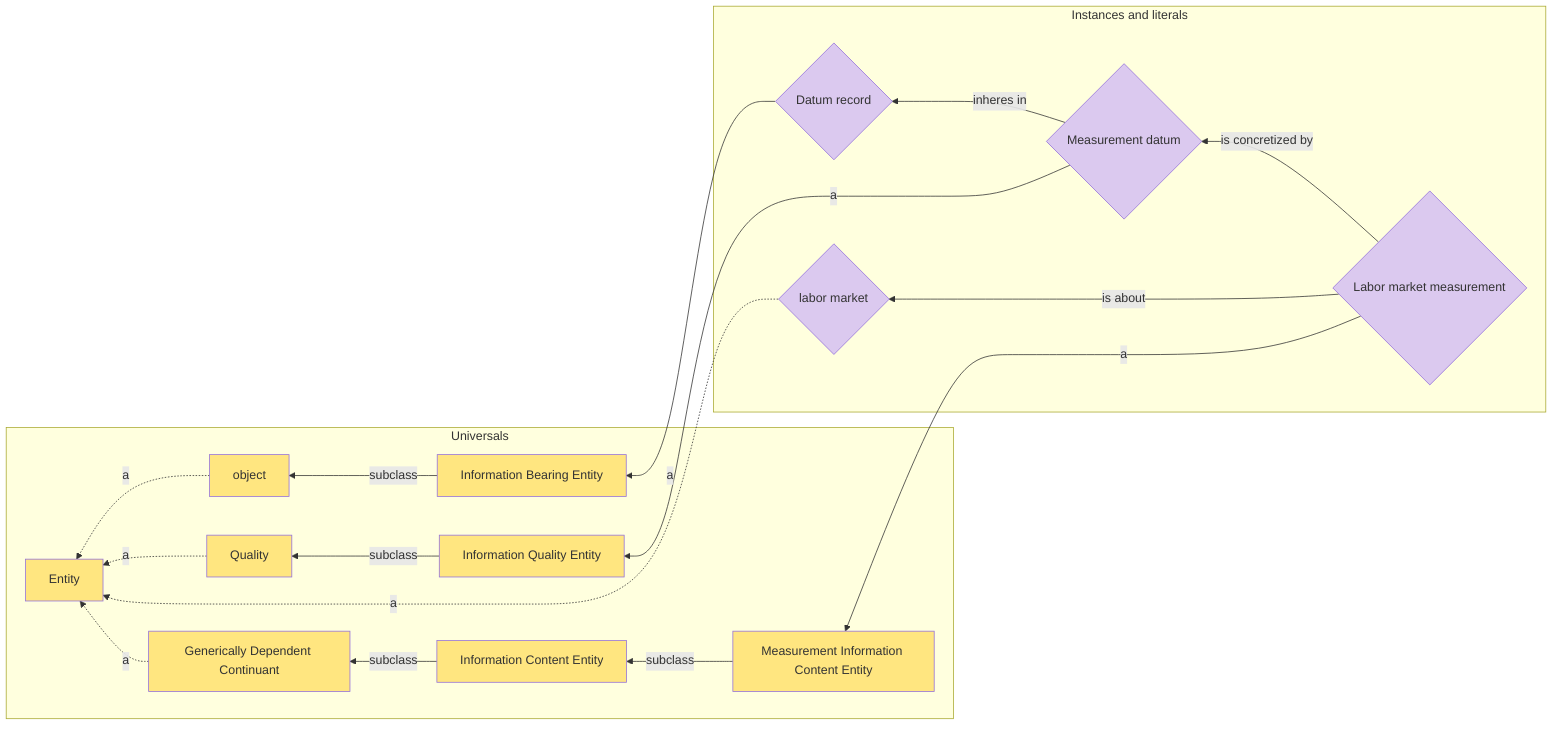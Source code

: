 graph RL

%% Definitions
classDef universal fill:#ffe680
classDef instance fill:#dbc9ef
classDef literal fill:#ffffff

%% Universals
ENTITY[Entity]:::universal
GDC[Generically Dependent Continuant]:::universal
ICE[Information Content Entity]:::universal
MICE[Measurement Information Content Entity]:::universal
Q[Quality]:::universal
IQE[Information Quality Entity]:::universal
Object[object]:::universal
IBE[Information Bearing Entity]:::universal

%% Instances
lm{labor market}:::instance
ice1{Labor market measurement}:::instance
iqe1{Measurement datum}:::instance
ibe1{Datum record}:::instance

%% Literals

%% Relationships

subgraph Universals
direction RL
	%% rdf:subclass
	Q .-> |a| ENTITY
	Object .-> |a| ENTITY
	GDC .-> |a| ENTITY
	
	MICE --> |subclass| ICE
	ICE --> |subclass| GDC
	IQE --> |subclass| Q
	IBE --> |subclass| Object
end

subgraph Instances and literals
direction LR
    %% rdf:type
    lm .-> |a| ENTITY
	ice1 --> |a| MICE
	iqe1 --> |a| IQE
	ibe1 --> |a| IBE
	
	%% Other
	ice1 --> |is about| lm
	ice1 --> |is concretized by| iqe1
	iqe1 --> |inheres in| ibe1
end